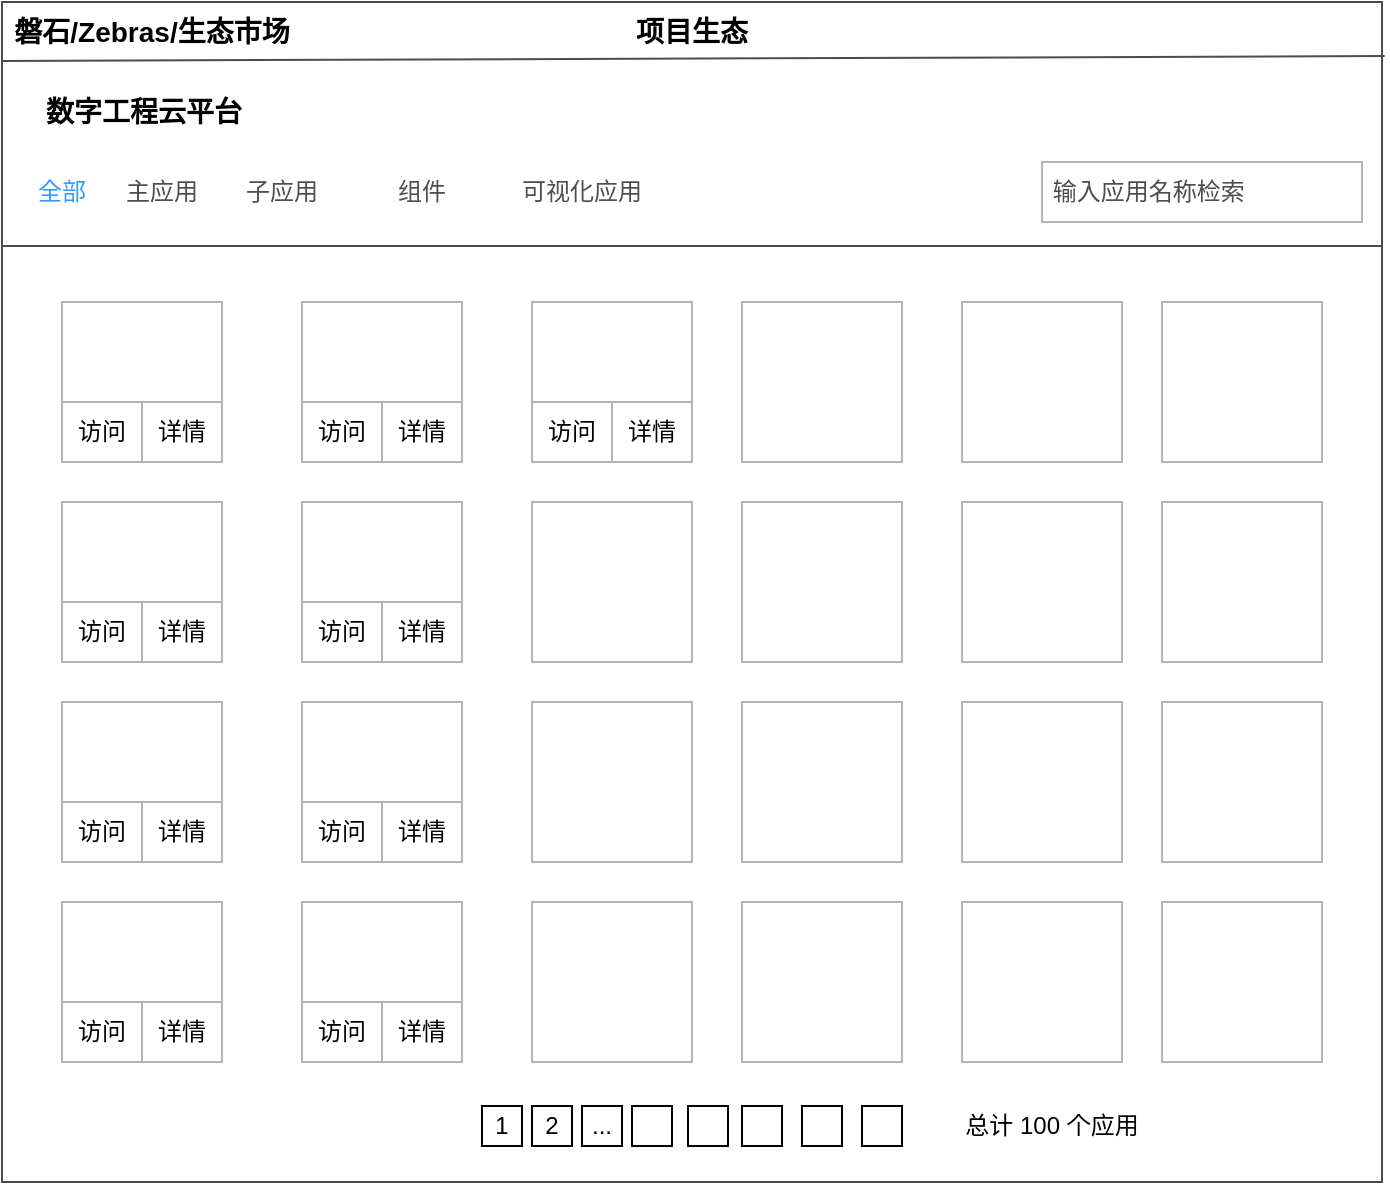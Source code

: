 <mxfile version="23.1.5" type="github">
  <diagram name="第 1 页" id="oaF9fTQ_DsNvX9ZJcAT-">
    <mxGraphModel dx="1259" dy="702" grid="1" gridSize="10" guides="1" tooltips="1" connect="1" arrows="1" fold="1" page="1" pageScale="1" pageWidth="827" pageHeight="1169" math="0" shadow="0">
      <root>
        <mxCell id="0" />
        <mxCell id="1" parent="0" />
        <mxCell id="b33q3xMrvxqg7gH2VDQ9-2" value="" style="rounded=0;whiteSpace=wrap;html=1;fillColor=none;strokeColor=#4D4D4D;shadow=0;" vertex="1" parent="1">
          <mxGeometry x="60" y="140" width="690" height="590" as="geometry" />
        </mxCell>
        <mxCell id="b33q3xMrvxqg7gH2VDQ9-3" value="" style="rounded=0;whiteSpace=wrap;html=1;fillColor=none;strokeColor=#4D4D4D;shadow=0;" vertex="1" parent="1">
          <mxGeometry x="60" y="262" width="690" height="468" as="geometry" />
        </mxCell>
        <mxCell id="b33q3xMrvxqg7gH2VDQ9-16" value="数字工程云平台" style="text;html=1;align=left;verticalAlign=middle;whiteSpace=wrap;rounded=0;shadow=0;fontSize=14;fontStyle=1" vertex="1" parent="1">
          <mxGeometry x="80" y="180" width="210" height="30" as="geometry" />
        </mxCell>
        <mxCell id="b33q3xMrvxqg7gH2VDQ9-18" value="项目生态" style="text;html=1;align=center;verticalAlign=middle;whiteSpace=wrap;rounded=0;fontSize=14;fontStyle=1;shadow=0;" vertex="1" parent="1">
          <mxGeometry x="375" y="140" width="60" height="30" as="geometry" />
        </mxCell>
        <mxCell id="b33q3xMrvxqg7gH2VDQ9-19" value="磐石/Zebras/生态市场" style="text;html=1;align=center;verticalAlign=middle;whiteSpace=wrap;rounded=0;fontSize=14;fontStyle=1;shadow=0;" vertex="1" parent="1">
          <mxGeometry x="60" y="140" width="150" height="30" as="geometry" />
        </mxCell>
        <mxCell id="b33q3xMrvxqg7gH2VDQ9-20" value="&lt;font color=&quot;#4d4d4d&quot;&gt;&amp;nbsp;输入应用名称检索&lt;/font&gt;" style="text;html=1;align=left;verticalAlign=middle;whiteSpace=wrap;rounded=0;strokeColor=#B3B3B3;shadow=0;" vertex="1" parent="1">
          <mxGeometry x="580" y="220" width="160" height="30" as="geometry" />
        </mxCell>
        <mxCell id="b33q3xMrvxqg7gH2VDQ9-21" value="全部" style="text;html=1;align=center;verticalAlign=middle;whiteSpace=wrap;rounded=0;fontColor=#3399FF;shadow=0;" vertex="1" parent="1">
          <mxGeometry x="60" y="220" width="60" height="30" as="geometry" />
        </mxCell>
        <mxCell id="b33q3xMrvxqg7gH2VDQ9-22" value="主应用" style="text;html=1;align=center;verticalAlign=middle;whiteSpace=wrap;rounded=0;fontColor=#4D4D4D;shadow=0;" vertex="1" parent="1">
          <mxGeometry x="120" y="220" width="40" height="30" as="geometry" />
        </mxCell>
        <mxCell id="b33q3xMrvxqg7gH2VDQ9-23" value="&lt;font&gt;子应用&lt;/font&gt;" style="text;html=1;align=center;verticalAlign=middle;whiteSpace=wrap;rounded=0;shadow=0;fontColor=#4D4D4D;" vertex="1" parent="1">
          <mxGeometry x="180" y="220" width="40" height="30" as="geometry" />
        </mxCell>
        <mxCell id="b33q3xMrvxqg7gH2VDQ9-24" value="&lt;font&gt;组件&lt;/font&gt;" style="text;html=1;align=center;verticalAlign=middle;whiteSpace=wrap;rounded=0;shadow=0;fontColor=#4D4D4D;" vertex="1" parent="1">
          <mxGeometry x="250" y="220" width="40" height="30" as="geometry" />
        </mxCell>
        <mxCell id="b33q3xMrvxqg7gH2VDQ9-25" value="&lt;font&gt;可视化应用&lt;/font&gt;" style="text;html=1;align=center;verticalAlign=middle;whiteSpace=wrap;rounded=0;shadow=0;fontColor=#4D4D4D;" vertex="1" parent="1">
          <mxGeometry x="310" y="220" width="80" height="30" as="geometry" />
        </mxCell>
        <mxCell id="b33q3xMrvxqg7gH2VDQ9-33" value="" style="whiteSpace=wrap;html=1;aspect=fixed;fillColor=none;shadow=0;" vertex="1" parent="1">
          <mxGeometry x="403" y="692" width="20" height="20" as="geometry" />
        </mxCell>
        <mxCell id="b33q3xMrvxqg7gH2VDQ9-34" value="" style="whiteSpace=wrap;html=1;aspect=fixed;fillColor=none;shadow=0;" vertex="1" parent="1">
          <mxGeometry x="375" y="692" width="20" height="20" as="geometry" />
        </mxCell>
        <mxCell id="b33q3xMrvxqg7gH2VDQ9-35" value="..." style="whiteSpace=wrap;html=1;aspect=fixed;fillColor=none;shadow=0;" vertex="1" parent="1">
          <mxGeometry x="350" y="692" width="20" height="20" as="geometry" />
        </mxCell>
        <mxCell id="b33q3xMrvxqg7gH2VDQ9-36" value="2" style="whiteSpace=wrap;html=1;aspect=fixed;fillColor=none;shadow=0;" vertex="1" parent="1">
          <mxGeometry x="325" y="692" width="20" height="20" as="geometry" />
        </mxCell>
        <mxCell id="b33q3xMrvxqg7gH2VDQ9-37" value="1" style="whiteSpace=wrap;html=1;aspect=fixed;fillColor=none;shadow=0;" vertex="1" parent="1">
          <mxGeometry x="300" y="692" width="20" height="20" as="geometry" />
        </mxCell>
        <mxCell id="b33q3xMrvxqg7gH2VDQ9-38" value="" style="whiteSpace=wrap;html=1;aspect=fixed;fillColor=none;shadow=0;" vertex="1" parent="1">
          <mxGeometry x="430" y="692" width="20" height="20" as="geometry" />
        </mxCell>
        <mxCell id="b33q3xMrvxqg7gH2VDQ9-39" value="" style="whiteSpace=wrap;html=1;aspect=fixed;fillColor=none;shadow=0;" vertex="1" parent="1">
          <mxGeometry x="460" y="692" width="20" height="20" as="geometry" />
        </mxCell>
        <mxCell id="b33q3xMrvxqg7gH2VDQ9-40" value="" style="whiteSpace=wrap;html=1;aspect=fixed;fillColor=none;shadow=0;" vertex="1" parent="1">
          <mxGeometry x="490" y="692" width="20" height="20" as="geometry" />
        </mxCell>
        <mxCell id="b33q3xMrvxqg7gH2VDQ9-41" value="总计 100 个应用" style="text;html=1;align=center;verticalAlign=middle;whiteSpace=wrap;rounded=0;shadow=0;" vertex="1" parent="1">
          <mxGeometry x="530" y="687" width="110" height="30" as="geometry" />
        </mxCell>
        <mxCell id="b33q3xMrvxqg7gH2VDQ9-42" value="" style="endArrow=none;html=1;rounded=0;entryX=1.002;entryY=0.034;entryDx=0;entryDy=0;entryPerimeter=0;exitX=0;exitY=0.75;exitDx=0;exitDy=0;strokeColor=#4D4D4D;shadow=0;" edge="1" parent="1">
          <mxGeometry width="50" height="50" relative="1" as="geometry">
            <mxPoint x="60" y="169.5" as="sourcePoint" />
            <mxPoint x="751.38" y="167.06" as="targetPoint" />
          </mxGeometry>
        </mxCell>
        <mxCell id="b33q3xMrvxqg7gH2VDQ9-47" value="" style="whiteSpace=wrap;html=1;aspect=fixed;fillColor=none;strokeColor=#B3B3B3;" vertex="1" parent="1">
          <mxGeometry x="90" y="290" width="80" height="80" as="geometry" />
        </mxCell>
        <mxCell id="b33q3xMrvxqg7gH2VDQ9-48" value="" style="whiteSpace=wrap;html=1;aspect=fixed;fillColor=none;strokeColor=#B3B3B3;" vertex="1" parent="1">
          <mxGeometry x="210" y="290" width="80" height="80" as="geometry" />
        </mxCell>
        <mxCell id="b33q3xMrvxqg7gH2VDQ9-49" value="" style="whiteSpace=wrap;html=1;aspect=fixed;fillColor=none;strokeColor=#B3B3B3;" vertex="1" parent="1">
          <mxGeometry x="325" y="290" width="80" height="80" as="geometry" />
        </mxCell>
        <mxCell id="b33q3xMrvxqg7gH2VDQ9-50" value="" style="whiteSpace=wrap;html=1;aspect=fixed;fillColor=none;strokeColor=#B3B3B3;" vertex="1" parent="1">
          <mxGeometry x="430" y="290" width="80" height="80" as="geometry" />
        </mxCell>
        <mxCell id="b33q3xMrvxqg7gH2VDQ9-51" value="" style="whiteSpace=wrap;html=1;aspect=fixed;fillColor=none;strokeColor=#B3B3B3;" vertex="1" parent="1">
          <mxGeometry x="540" y="290" width="80" height="80" as="geometry" />
        </mxCell>
        <mxCell id="b33q3xMrvxqg7gH2VDQ9-52" value="" style="whiteSpace=wrap;html=1;aspect=fixed;fillColor=none;strokeColor=#B3B3B3;" vertex="1" parent="1">
          <mxGeometry x="640" y="290" width="80" height="80" as="geometry" />
        </mxCell>
        <mxCell id="b33q3xMrvxqg7gH2VDQ9-53" value="" style="whiteSpace=wrap;html=1;aspect=fixed;fillColor=none;strokeColor=#B3B3B3;" vertex="1" parent="1">
          <mxGeometry x="90" y="390" width="80" height="80" as="geometry" />
        </mxCell>
        <mxCell id="b33q3xMrvxqg7gH2VDQ9-54" value="" style="whiteSpace=wrap;html=1;aspect=fixed;fillColor=none;strokeColor=#B3B3B3;" vertex="1" parent="1">
          <mxGeometry x="210" y="390" width="80" height="80" as="geometry" />
        </mxCell>
        <mxCell id="b33q3xMrvxqg7gH2VDQ9-55" value="" style="whiteSpace=wrap;html=1;aspect=fixed;fillColor=none;strokeColor=#B3B3B3;" vertex="1" parent="1">
          <mxGeometry x="325" y="390" width="80" height="80" as="geometry" />
        </mxCell>
        <mxCell id="b33q3xMrvxqg7gH2VDQ9-56" value="" style="whiteSpace=wrap;html=1;aspect=fixed;fillColor=none;strokeColor=#B3B3B3;" vertex="1" parent="1">
          <mxGeometry x="430" y="390" width="80" height="80" as="geometry" />
        </mxCell>
        <mxCell id="b33q3xMrvxqg7gH2VDQ9-57" value="" style="whiteSpace=wrap;html=1;aspect=fixed;fillColor=none;strokeColor=#B3B3B3;" vertex="1" parent="1">
          <mxGeometry x="540" y="390" width="80" height="80" as="geometry" />
        </mxCell>
        <mxCell id="b33q3xMrvxqg7gH2VDQ9-58" value="" style="whiteSpace=wrap;html=1;aspect=fixed;fillColor=none;strokeColor=#B3B3B3;" vertex="1" parent="1">
          <mxGeometry x="640" y="390" width="80" height="80" as="geometry" />
        </mxCell>
        <mxCell id="b33q3xMrvxqg7gH2VDQ9-77" value="" style="whiteSpace=wrap;html=1;aspect=fixed;fillColor=none;strokeColor=#B3B3B3;" vertex="1" parent="1">
          <mxGeometry x="90" y="490" width="80" height="80" as="geometry" />
        </mxCell>
        <mxCell id="b33q3xMrvxqg7gH2VDQ9-78" value="" style="whiteSpace=wrap;html=1;aspect=fixed;fillColor=none;strokeColor=#B3B3B3;" vertex="1" parent="1">
          <mxGeometry x="90" y="590" width="80" height="80" as="geometry" />
        </mxCell>
        <mxCell id="b33q3xMrvxqg7gH2VDQ9-79" value="" style="whiteSpace=wrap;html=1;aspect=fixed;fillColor=none;strokeColor=#B3B3B3;" vertex="1" parent="1">
          <mxGeometry x="210" y="490" width="80" height="80" as="geometry" />
        </mxCell>
        <mxCell id="b33q3xMrvxqg7gH2VDQ9-80" value="" style="whiteSpace=wrap;html=1;aspect=fixed;fillColor=none;strokeColor=#B3B3B3;" vertex="1" parent="1">
          <mxGeometry x="325" y="490" width="80" height="80" as="geometry" />
        </mxCell>
        <mxCell id="b33q3xMrvxqg7gH2VDQ9-81" value="" style="whiteSpace=wrap;html=1;aspect=fixed;fillColor=none;strokeColor=#B3B3B3;" vertex="1" parent="1">
          <mxGeometry x="540" y="490" width="80" height="80" as="geometry" />
        </mxCell>
        <mxCell id="b33q3xMrvxqg7gH2VDQ9-82" value="" style="whiteSpace=wrap;html=1;aspect=fixed;fillColor=none;strokeColor=#B3B3B3;" vertex="1" parent="1">
          <mxGeometry x="430" y="490" width="80" height="80" as="geometry" />
        </mxCell>
        <mxCell id="b33q3xMrvxqg7gH2VDQ9-83" value="" style="whiteSpace=wrap;html=1;aspect=fixed;fillColor=none;strokeColor=#B3B3B3;" vertex="1" parent="1">
          <mxGeometry x="640" y="490" width="80" height="80" as="geometry" />
        </mxCell>
        <mxCell id="b33q3xMrvxqg7gH2VDQ9-84" value="" style="whiteSpace=wrap;html=1;aspect=fixed;fillColor=none;strokeColor=#B3B3B3;" vertex="1" parent="1">
          <mxGeometry x="210" y="590" width="80" height="80" as="geometry" />
        </mxCell>
        <mxCell id="b33q3xMrvxqg7gH2VDQ9-85" value="" style="whiteSpace=wrap;html=1;aspect=fixed;fillColor=none;strokeColor=#B3B3B3;" vertex="1" parent="1">
          <mxGeometry x="325" y="590" width="80" height="80" as="geometry" />
        </mxCell>
        <mxCell id="b33q3xMrvxqg7gH2VDQ9-86" value="" style="whiteSpace=wrap;html=1;aspect=fixed;fillColor=none;strokeColor=#B3B3B3;" vertex="1" parent="1">
          <mxGeometry x="430" y="590" width="80" height="80" as="geometry" />
        </mxCell>
        <mxCell id="b33q3xMrvxqg7gH2VDQ9-87" value="" style="whiteSpace=wrap;html=1;aspect=fixed;fillColor=none;strokeColor=#B3B3B3;" vertex="1" parent="1">
          <mxGeometry x="540" y="590" width="80" height="80" as="geometry" />
        </mxCell>
        <mxCell id="b33q3xMrvxqg7gH2VDQ9-88" value="" style="whiteSpace=wrap;html=1;aspect=fixed;fillColor=none;strokeColor=#B3B3B3;" vertex="1" parent="1">
          <mxGeometry x="640" y="590" width="80" height="80" as="geometry" />
        </mxCell>
        <mxCell id="b33q3xMrvxqg7gH2VDQ9-89" value="访问" style="rounded=0;whiteSpace=wrap;html=1;strokeColor=#B3B3B3;" vertex="1" parent="1">
          <mxGeometry x="90" y="340" width="40" height="30" as="geometry" />
        </mxCell>
        <mxCell id="b33q3xMrvxqg7gH2VDQ9-90" value="详情" style="rounded=0;whiteSpace=wrap;html=1;strokeColor=#B3B3B3;" vertex="1" parent="1">
          <mxGeometry x="130" y="340" width="40" height="30" as="geometry" />
        </mxCell>
        <mxCell id="b33q3xMrvxqg7gH2VDQ9-99" value="访问" style="rounded=0;whiteSpace=wrap;html=1;strokeColor=#B3B3B3;" vertex="1" parent="1">
          <mxGeometry x="90" y="440" width="40" height="30" as="geometry" />
        </mxCell>
        <mxCell id="b33q3xMrvxqg7gH2VDQ9-100" value="详情" style="rounded=0;whiteSpace=wrap;html=1;strokeColor=#B3B3B3;" vertex="1" parent="1">
          <mxGeometry x="130" y="440" width="40" height="30" as="geometry" />
        </mxCell>
        <mxCell id="b33q3xMrvxqg7gH2VDQ9-101" value="访问" style="rounded=0;whiteSpace=wrap;html=1;strokeColor=#B3B3B3;" vertex="1" parent="1">
          <mxGeometry x="90" y="540" width="40" height="30" as="geometry" />
        </mxCell>
        <mxCell id="b33q3xMrvxqg7gH2VDQ9-102" value="详情" style="rounded=0;whiteSpace=wrap;html=1;strokeColor=#B3B3B3;" vertex="1" parent="1">
          <mxGeometry x="130" y="540" width="40" height="30" as="geometry" />
        </mxCell>
        <mxCell id="b33q3xMrvxqg7gH2VDQ9-103" value="访问" style="rounded=0;whiteSpace=wrap;html=1;strokeColor=#B3B3B3;" vertex="1" parent="1">
          <mxGeometry x="90" y="640" width="40" height="30" as="geometry" />
        </mxCell>
        <mxCell id="b33q3xMrvxqg7gH2VDQ9-104" value="详情" style="rounded=0;whiteSpace=wrap;html=1;strokeColor=#B3B3B3;" vertex="1" parent="1">
          <mxGeometry x="130" y="640" width="40" height="30" as="geometry" />
        </mxCell>
        <mxCell id="b33q3xMrvxqg7gH2VDQ9-105" value="访问" style="rounded=0;whiteSpace=wrap;html=1;strokeColor=#B3B3B3;" vertex="1" parent="1">
          <mxGeometry x="210" y="640" width="40" height="30" as="geometry" />
        </mxCell>
        <mxCell id="b33q3xMrvxqg7gH2VDQ9-106" value="详情" style="rounded=0;whiteSpace=wrap;html=1;strokeColor=#B3B3B3;" vertex="1" parent="1">
          <mxGeometry x="250" y="640" width="40" height="30" as="geometry" />
        </mxCell>
        <mxCell id="b33q3xMrvxqg7gH2VDQ9-107" value="访问" style="rounded=0;whiteSpace=wrap;html=1;strokeColor=#B3B3B3;" vertex="1" parent="1">
          <mxGeometry x="210" y="540" width="40" height="30" as="geometry" />
        </mxCell>
        <mxCell id="b33q3xMrvxqg7gH2VDQ9-108" value="详情" style="rounded=0;whiteSpace=wrap;html=1;strokeColor=#B3B3B3;" vertex="1" parent="1">
          <mxGeometry x="250" y="540" width="40" height="30" as="geometry" />
        </mxCell>
        <mxCell id="b33q3xMrvxqg7gH2VDQ9-109" value="访问" style="rounded=0;whiteSpace=wrap;html=1;strokeColor=#B3B3B3;" vertex="1" parent="1">
          <mxGeometry x="210" y="440" width="40" height="30" as="geometry" />
        </mxCell>
        <mxCell id="b33q3xMrvxqg7gH2VDQ9-110" value="详情" style="rounded=0;whiteSpace=wrap;html=1;strokeColor=#B3B3B3;" vertex="1" parent="1">
          <mxGeometry x="250" y="440" width="40" height="30" as="geometry" />
        </mxCell>
        <mxCell id="b33q3xMrvxqg7gH2VDQ9-111" value="访问" style="rounded=0;whiteSpace=wrap;html=1;strokeColor=#B3B3B3;" vertex="1" parent="1">
          <mxGeometry x="210" y="340" width="40" height="30" as="geometry" />
        </mxCell>
        <mxCell id="b33q3xMrvxqg7gH2VDQ9-112" value="详情" style="rounded=0;whiteSpace=wrap;html=1;strokeColor=#B3B3B3;" vertex="1" parent="1">
          <mxGeometry x="250" y="340" width="40" height="30" as="geometry" />
        </mxCell>
        <mxCell id="b33q3xMrvxqg7gH2VDQ9-113" value="访问" style="rounded=0;whiteSpace=wrap;html=1;strokeColor=#B3B3B3;" vertex="1" parent="1">
          <mxGeometry x="325" y="340" width="40" height="30" as="geometry" />
        </mxCell>
        <mxCell id="b33q3xMrvxqg7gH2VDQ9-114" value="详情" style="rounded=0;whiteSpace=wrap;html=1;strokeColor=#B3B3B3;" vertex="1" parent="1">
          <mxGeometry x="365" y="340" width="40" height="30" as="geometry" />
        </mxCell>
      </root>
    </mxGraphModel>
  </diagram>
</mxfile>
